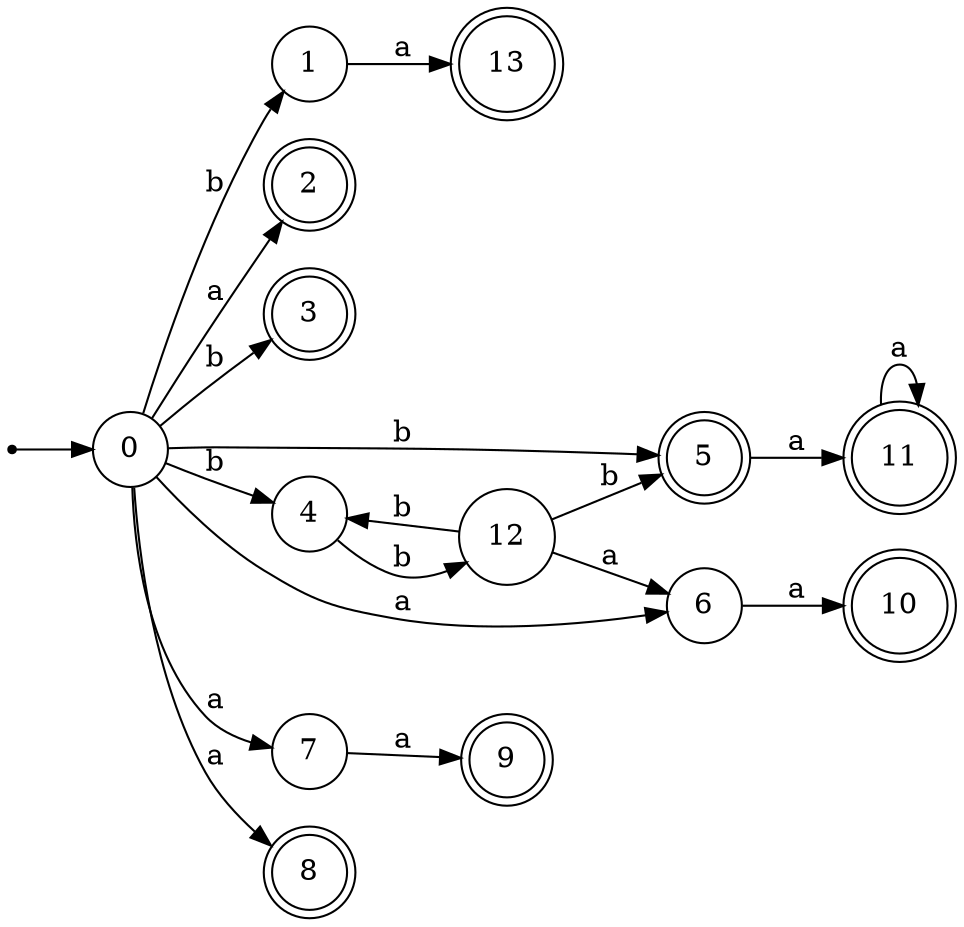 digraph finite_state_machine {
rankdir=LR;
size="20,20";
node [shape = point]; "dummy0"
node [shape = circle]; "0";
"dummy0" -> "0";
node [shape = circle]; "1";
node [shape = doublecircle]; "2";node [shape = doublecircle]; "3";node [shape = circle]; "4";
node [shape = doublecircle]; "5";node [shape = circle]; "6";
node [shape = circle]; "7";
node [shape = doublecircle]; "8";node [shape = doublecircle]; "9";node [shape = doublecircle]; "10";node [shape = doublecircle]; "11";node [shape = circle]; "12";
node [shape = doublecircle]; "13";"0" -> "1" [label = "b"];
 "0" -> "3" [label = "b"];
 "0" -> "4" [label = "b"];
 "0" -> "5" [label = "b"];
 "0" -> "8" [label = "a"];
 "0" -> "2" [label = "a"];
 "0" -> "6" [label = "a"];
 "0" -> "7" [label = "a"];
 "7" -> "9" [label = "a"];
 "6" -> "10" [label = "a"];
 "5" -> "11" [label = "a"];
 "11" -> "11" [label = "a"];
 "4" -> "12" [label = "b"];
 "12" -> "4" [label = "b"];
 "12" -> "5" [label = "b"];
 "12" -> "6" [label = "a"];
 "1" -> "13" [label = "a"];
 }
